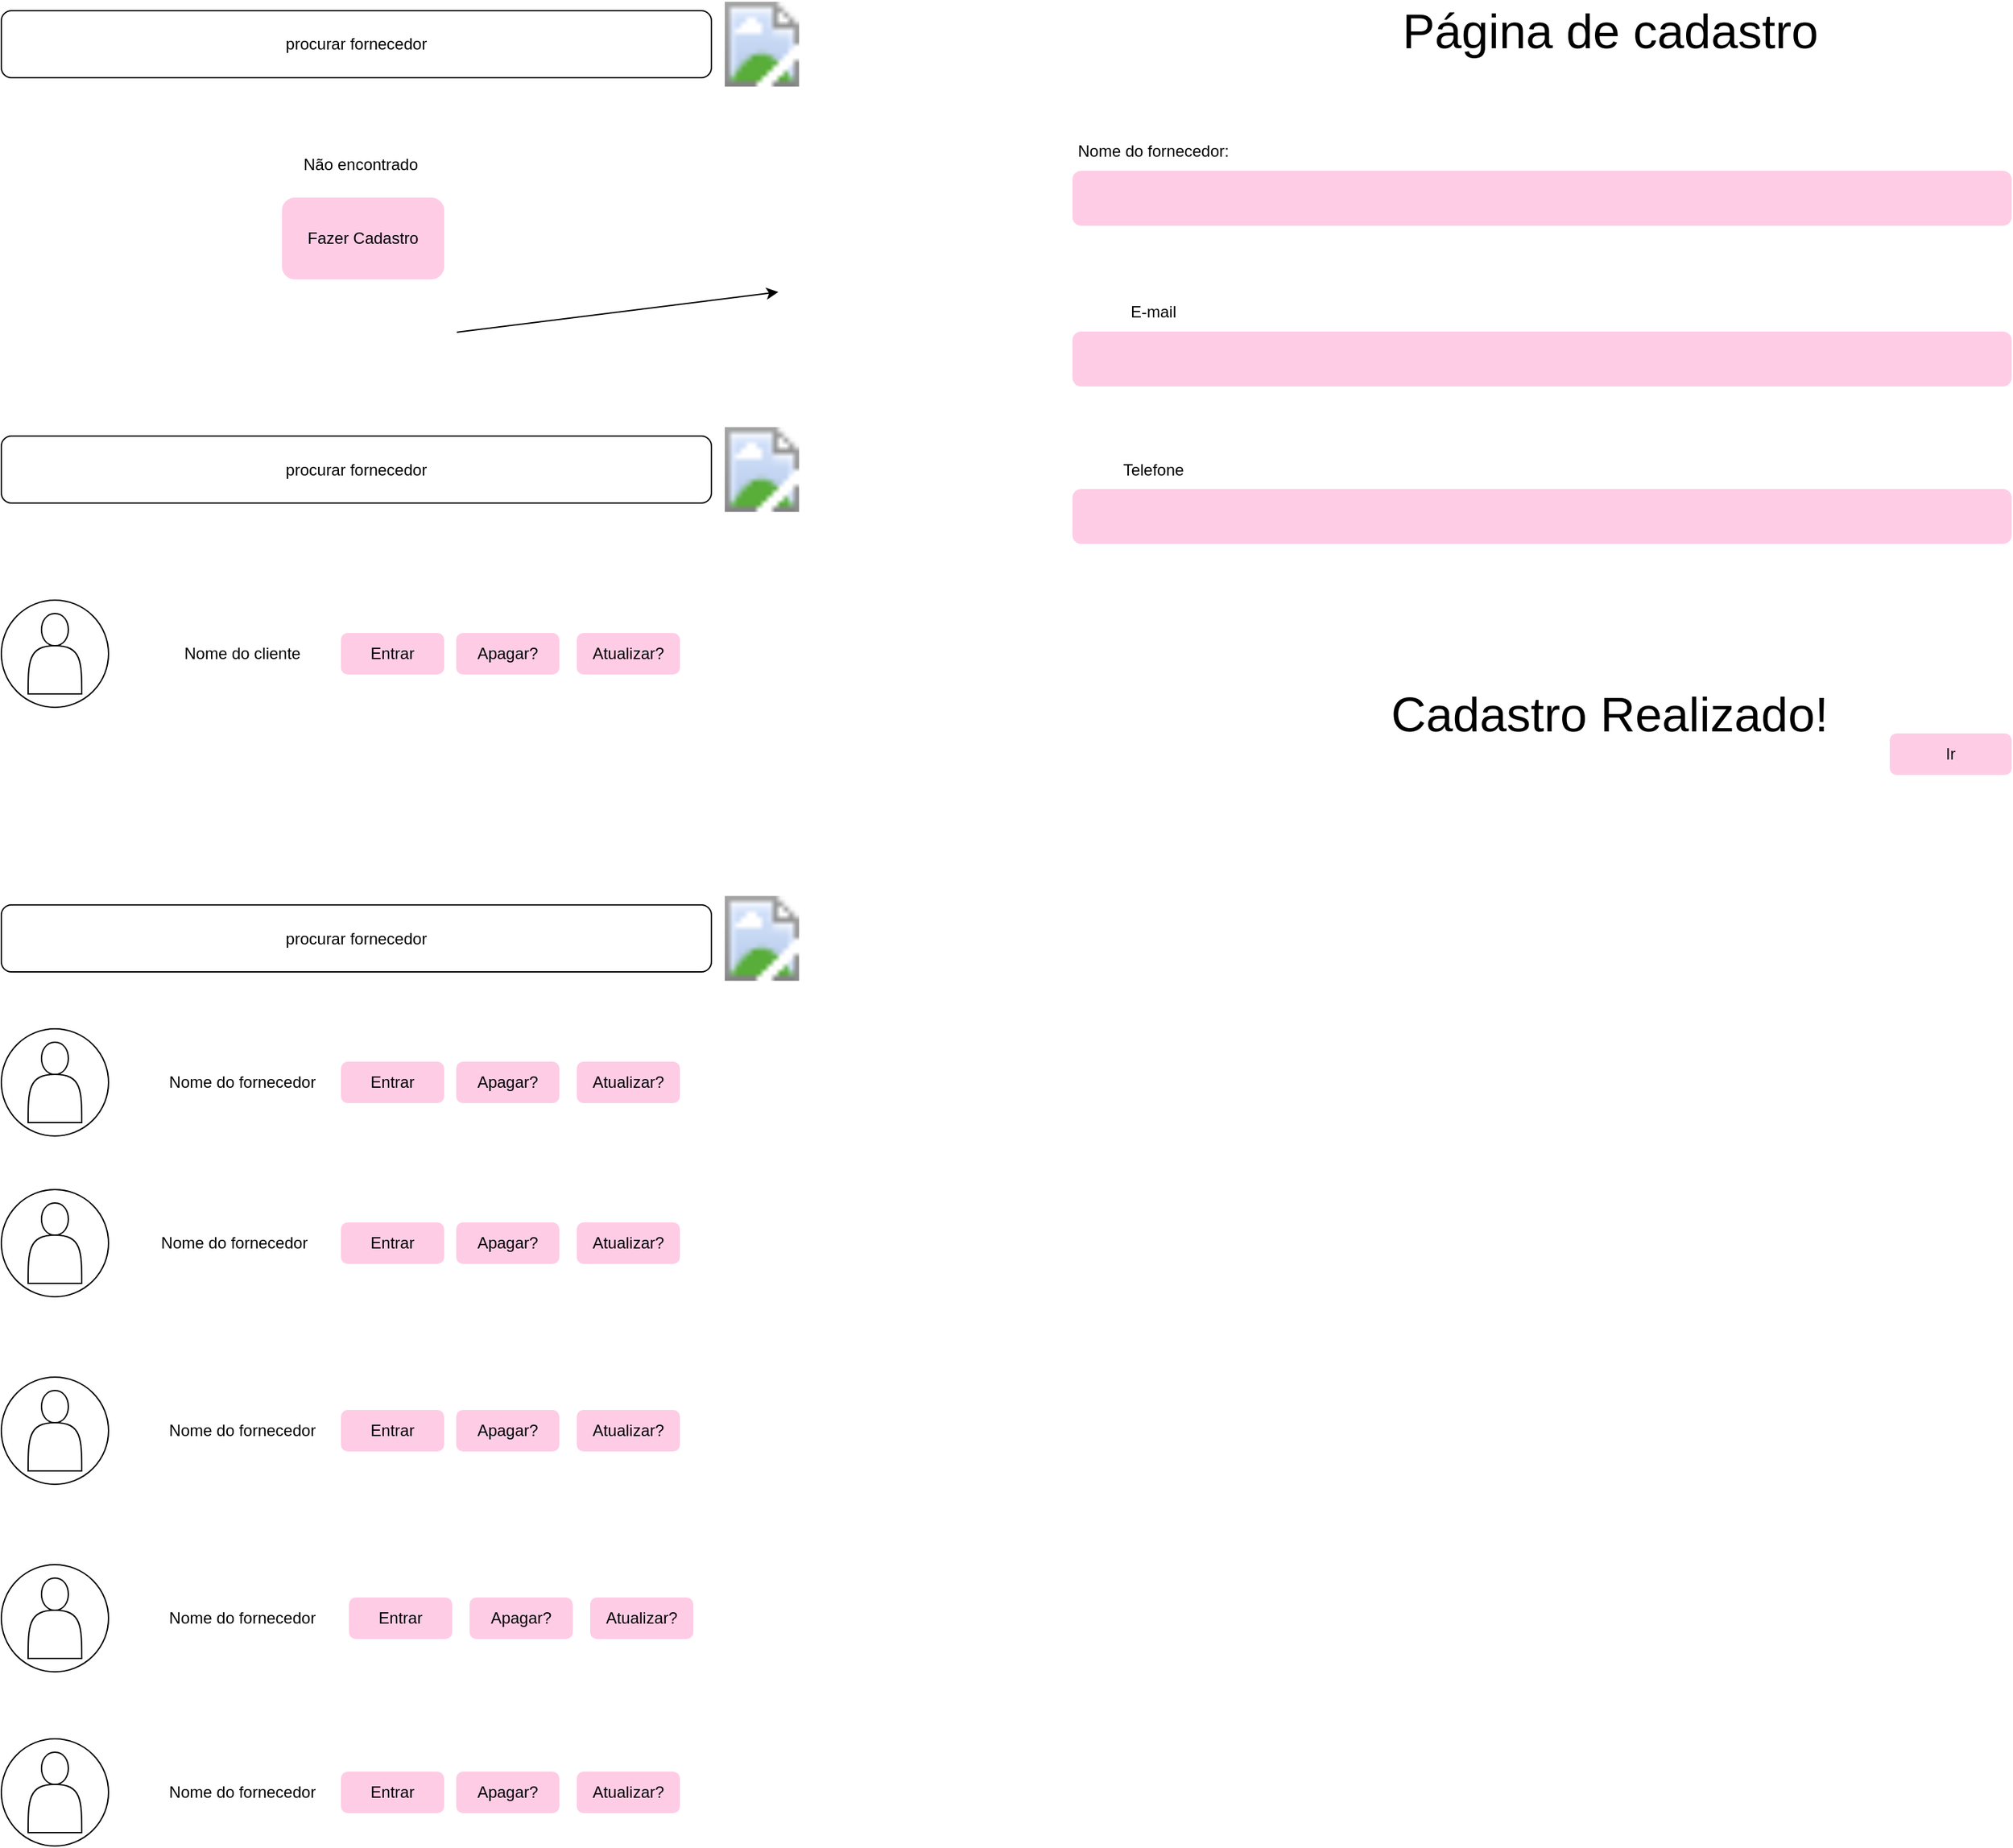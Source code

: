 <mxfile version="24.4.9" type="device">
  <diagram name="Página-1" id="EisiWoPCqKnXIZDw5P2c">
    <mxGraphModel dx="1434" dy="782" grid="1" gridSize="10" guides="1" tooltips="1" connect="1" arrows="1" fold="1" page="1" pageScale="1" pageWidth="827" pageHeight="1169" math="0" shadow="0">
      <root>
        <mxCell id="0" />
        <mxCell id="1" parent="0" />
        <mxCell id="R1zmTp9BRIIyMK4_SmHx-1" value="procurar fornecedor" style="rounded=1;whiteSpace=wrap;html=1;" vertex="1" parent="1">
          <mxGeometry x="40" y="40" width="530" height="50" as="geometry" />
        </mxCell>
        <mxCell id="R1zmTp9BRIIyMK4_SmHx-2" value="" style="shape=image;html=1;verticalLabelPosition=bottom;verticalAlign=top;imageAspect=1;aspect=fixed;image=https://images.vexels.com/media/users/3/204845/isolated/lists/31084e04c65187ba8d1ecb9880f5d29f-design-de-icone-de-traco-de-lupa.png;" vertex="1" parent="1">
          <mxGeometry x="580" y="32.5" width="55.41" height="65" as="geometry" />
        </mxCell>
        <mxCell id="R1zmTp9BRIIyMK4_SmHx-3" value="Não encontrado&amp;nbsp;" style="text;html=1;align=center;verticalAlign=middle;whiteSpace=wrap;rounded=0;" vertex="1" parent="1">
          <mxGeometry x="200" y="140" width="220" height="30" as="geometry" />
        </mxCell>
        <mxCell id="R1zmTp9BRIIyMK4_SmHx-4" value="Fazer Cadastro" style="rounded=1;whiteSpace=wrap;html=1;fillColor=#FFCCE6;strokeColor=#FFCCE6;" vertex="1" parent="1">
          <mxGeometry x="250" y="180" width="120" height="60" as="geometry" />
        </mxCell>
        <mxCell id="R1zmTp9BRIIyMK4_SmHx-5" value="procurar fornecedor" style="rounded=1;whiteSpace=wrap;html=1;" vertex="1" parent="1">
          <mxGeometry x="40" y="357.5" width="530" height="50" as="geometry" />
        </mxCell>
        <mxCell id="R1zmTp9BRIIyMK4_SmHx-6" value="" style="shape=image;html=1;verticalLabelPosition=bottom;verticalAlign=top;imageAspect=1;aspect=fixed;image=https://images.vexels.com/media/users/3/204845/isolated/lists/31084e04c65187ba8d1ecb9880f5d29f-design-de-icone-de-traco-de-lupa.png;" vertex="1" parent="1">
          <mxGeometry x="580" y="350" width="55.41" height="65" as="geometry" />
        </mxCell>
        <mxCell id="R1zmTp9BRIIyMK4_SmHx-7" value="" style="ellipse;whiteSpace=wrap;html=1;aspect=fixed;" vertex="1" parent="1">
          <mxGeometry x="40" y="480" width="80" height="80" as="geometry" />
        </mxCell>
        <mxCell id="R1zmTp9BRIIyMK4_SmHx-8" value="Nome do cliente" style="text;html=1;align=center;verticalAlign=middle;whiteSpace=wrap;rounded=0;" vertex="1" parent="1">
          <mxGeometry x="140" y="505" width="160" height="30" as="geometry" />
        </mxCell>
        <mxCell id="R1zmTp9BRIIyMK4_SmHx-9" value="" style="shape=actor;whiteSpace=wrap;html=1;" vertex="1" parent="1">
          <mxGeometry x="60" y="490" width="40" height="60" as="geometry" />
        </mxCell>
        <mxCell id="R1zmTp9BRIIyMK4_SmHx-10" value="Atualizar?" style="rounded=1;whiteSpace=wrap;html=1;fillColor=#FFCCE6;strokeColor=#FFCCE6;" vertex="1" parent="1">
          <mxGeometry x="470" y="505" width="76" height="30" as="geometry" />
        </mxCell>
        <mxCell id="R1zmTp9BRIIyMK4_SmHx-11" value="Apagar?" style="rounded=1;whiteSpace=wrap;html=1;fillColor=#FFCCE6;strokeColor=#FFCCE6;" vertex="1" parent="1">
          <mxGeometry x="380" y="505" width="76" height="30" as="geometry" />
        </mxCell>
        <mxCell id="R1zmTp9BRIIyMK4_SmHx-12" value="Entrar" style="rounded=1;whiteSpace=wrap;html=1;fillColor=#FFCCE6;strokeColor=#FFCCE6;" vertex="1" parent="1">
          <mxGeometry x="294" y="505" width="76" height="30" as="geometry" />
        </mxCell>
        <mxCell id="R1zmTp9BRIIyMK4_SmHx-13" value="procurar fornecedor" style="rounded=1;whiteSpace=wrap;html=1;" vertex="1" parent="1">
          <mxGeometry x="40" y="707.5" width="530" height="50" as="geometry" />
        </mxCell>
        <mxCell id="R1zmTp9BRIIyMK4_SmHx-14" value="" style="shape=image;html=1;verticalLabelPosition=bottom;verticalAlign=top;imageAspect=1;aspect=fixed;image=https://images.vexels.com/media/users/3/204845/isolated/lists/31084e04c65187ba8d1ecb9880f5d29f-design-de-icone-de-traco-de-lupa.png;" vertex="1" parent="1">
          <mxGeometry x="580" y="700" width="55.41" height="65" as="geometry" />
        </mxCell>
        <mxCell id="R1zmTp9BRIIyMK4_SmHx-15" value="" style="ellipse;whiteSpace=wrap;html=1;aspect=fixed;" vertex="1" parent="1">
          <mxGeometry x="40" y="800" width="80" height="80" as="geometry" />
        </mxCell>
        <mxCell id="R1zmTp9BRIIyMK4_SmHx-16" value="Nome do fornecedor" style="text;html=1;align=center;verticalAlign=middle;whiteSpace=wrap;rounded=0;" vertex="1" parent="1">
          <mxGeometry x="140" y="825" width="160" height="30" as="geometry" />
        </mxCell>
        <mxCell id="R1zmTp9BRIIyMK4_SmHx-17" value="" style="shape=actor;whiteSpace=wrap;html=1;" vertex="1" parent="1">
          <mxGeometry x="60" y="810" width="40" height="60" as="geometry" />
        </mxCell>
        <mxCell id="R1zmTp9BRIIyMK4_SmHx-18" value="Atualizar?" style="rounded=1;whiteSpace=wrap;html=1;fillColor=#FFCCE6;strokeColor=#FFCCE6;" vertex="1" parent="1">
          <mxGeometry x="470" y="825" width="76" height="30" as="geometry" />
        </mxCell>
        <mxCell id="R1zmTp9BRIIyMK4_SmHx-19" value="Apagar?" style="rounded=1;whiteSpace=wrap;html=1;fillColor=#FFCCE6;strokeColor=#FFCCE6;" vertex="1" parent="1">
          <mxGeometry x="380" y="825" width="76" height="30" as="geometry" />
        </mxCell>
        <mxCell id="R1zmTp9BRIIyMK4_SmHx-20" value="Entrar" style="rounded=1;whiteSpace=wrap;html=1;fillColor=#FFCCE6;strokeColor=#FFCCE6;" vertex="1" parent="1">
          <mxGeometry x="294" y="825" width="76" height="30" as="geometry" />
        </mxCell>
        <mxCell id="R1zmTp9BRIIyMK4_SmHx-21" value="" style="ellipse;whiteSpace=wrap;html=1;aspect=fixed;" vertex="1" parent="1">
          <mxGeometry x="40" y="920" width="80" height="80" as="geometry" />
        </mxCell>
        <mxCell id="R1zmTp9BRIIyMK4_SmHx-23" value="" style="shape=actor;whiteSpace=wrap;html=1;" vertex="1" parent="1">
          <mxGeometry x="60" y="930" width="40" height="60" as="geometry" />
        </mxCell>
        <mxCell id="R1zmTp9BRIIyMK4_SmHx-24" value="Atualizar?" style="rounded=1;whiteSpace=wrap;html=1;fillColor=#FFCCE6;strokeColor=#FFCCE6;" vertex="1" parent="1">
          <mxGeometry x="470" y="945" width="76" height="30" as="geometry" />
        </mxCell>
        <mxCell id="R1zmTp9BRIIyMK4_SmHx-25" value="Apagar?" style="rounded=1;whiteSpace=wrap;html=1;fillColor=#FFCCE6;strokeColor=#FFCCE6;" vertex="1" parent="1">
          <mxGeometry x="380" y="945" width="76" height="30" as="geometry" />
        </mxCell>
        <mxCell id="R1zmTp9BRIIyMK4_SmHx-26" value="Entrar" style="rounded=1;whiteSpace=wrap;html=1;fillColor=#FFCCE6;strokeColor=#FFCCE6;" vertex="1" parent="1">
          <mxGeometry x="294" y="945" width="76" height="30" as="geometry" />
        </mxCell>
        <mxCell id="R1zmTp9BRIIyMK4_SmHx-27" value="" style="ellipse;whiteSpace=wrap;html=1;aspect=fixed;" vertex="1" parent="1">
          <mxGeometry x="40" y="1060" width="80" height="80" as="geometry" />
        </mxCell>
        <mxCell id="R1zmTp9BRIIyMK4_SmHx-29" value="" style="shape=actor;whiteSpace=wrap;html=1;" vertex="1" parent="1">
          <mxGeometry x="60" y="1070" width="40" height="60" as="geometry" />
        </mxCell>
        <mxCell id="R1zmTp9BRIIyMK4_SmHx-30" value="Atualizar?" style="rounded=1;whiteSpace=wrap;html=1;fillColor=#FFCCE6;strokeColor=#FFCCE6;" vertex="1" parent="1">
          <mxGeometry x="470" y="1085" width="76" height="30" as="geometry" />
        </mxCell>
        <mxCell id="R1zmTp9BRIIyMK4_SmHx-31" value="Apagar?" style="rounded=1;whiteSpace=wrap;html=1;fillColor=#FFCCE6;strokeColor=#FFCCE6;" vertex="1" parent="1">
          <mxGeometry x="380" y="1085" width="76" height="30" as="geometry" />
        </mxCell>
        <mxCell id="R1zmTp9BRIIyMK4_SmHx-32" value="Entrar" style="rounded=1;whiteSpace=wrap;html=1;fillColor=#FFCCE6;strokeColor=#FFCCE6;" vertex="1" parent="1">
          <mxGeometry x="294" y="1085" width="76" height="30" as="geometry" />
        </mxCell>
        <mxCell id="R1zmTp9BRIIyMK4_SmHx-33" value="" style="ellipse;whiteSpace=wrap;html=1;aspect=fixed;fontStyle=1" vertex="1" parent="1">
          <mxGeometry x="40" y="1200" width="80" height="80" as="geometry" />
        </mxCell>
        <mxCell id="R1zmTp9BRIIyMK4_SmHx-35" value="" style="shape=actor;whiteSpace=wrap;html=1;fontStyle=1" vertex="1" parent="1">
          <mxGeometry x="60" y="1210" width="40" height="60" as="geometry" />
        </mxCell>
        <mxCell id="R1zmTp9BRIIyMK4_SmHx-39" value="" style="ellipse;whiteSpace=wrap;html=1;aspect=fixed;" vertex="1" parent="1">
          <mxGeometry x="40" y="1330" width="80" height="80" as="geometry" />
        </mxCell>
        <mxCell id="R1zmTp9BRIIyMK4_SmHx-41" value="" style="shape=actor;whiteSpace=wrap;html=1;" vertex="1" parent="1">
          <mxGeometry x="60" y="1340" width="40" height="60" as="geometry" />
        </mxCell>
        <mxCell id="R1zmTp9BRIIyMK4_SmHx-42" value="Atualizar?" style="rounded=1;whiteSpace=wrap;html=1;fillColor=#FFCCE6;strokeColor=#FFCCE6;" vertex="1" parent="1">
          <mxGeometry x="470" y="1355" width="76" height="30" as="geometry" />
        </mxCell>
        <mxCell id="R1zmTp9BRIIyMK4_SmHx-43" value="Apagar?" style="rounded=1;whiteSpace=wrap;html=1;fillColor=#FFCCE6;strokeColor=#FFCCE6;" vertex="1" parent="1">
          <mxGeometry x="380" y="1355" width="76" height="30" as="geometry" />
        </mxCell>
        <mxCell id="R1zmTp9BRIIyMK4_SmHx-44" value="Entrar" style="rounded=1;whiteSpace=wrap;html=1;fillColor=#FFCCE6;strokeColor=#FFCCE6;" vertex="1" parent="1">
          <mxGeometry x="294" y="1355" width="76" height="30" as="geometry" />
        </mxCell>
        <mxCell id="R1zmTp9BRIIyMK4_SmHx-45" value="" style="endArrow=classic;html=1;rounded=0;" edge="1" parent="1">
          <mxGeometry width="50" height="50" relative="1" as="geometry">
            <mxPoint x="380" y="280" as="sourcePoint" />
            <mxPoint x="620" y="250" as="targetPoint" />
          </mxGeometry>
        </mxCell>
        <mxCell id="R1zmTp9BRIIyMK4_SmHx-46" value="&lt;font style=&quot;font-size: 36px;&quot;&gt;Página de cadastro&lt;/font&gt;" style="text;html=1;align=center;verticalAlign=middle;whiteSpace=wrap;rounded=0;" vertex="1" parent="1">
          <mxGeometry x="1066" y="40" width="350" height="30" as="geometry" />
        </mxCell>
        <mxCell id="R1zmTp9BRIIyMK4_SmHx-47" value="Nome do fornecedor:" style="text;html=1;align=center;verticalAlign=middle;whiteSpace=wrap;rounded=0;" vertex="1" parent="1">
          <mxGeometry x="840" y="130" width="120" height="30" as="geometry" />
        </mxCell>
        <mxCell id="R1zmTp9BRIIyMK4_SmHx-48" value="" style="rounded=1;whiteSpace=wrap;html=1;fillColor=#FFCCE6;strokeColor=#FFCCE6;" vertex="1" parent="1">
          <mxGeometry x="840" y="160" width="700" height="40" as="geometry" />
        </mxCell>
        <mxCell id="R1zmTp9BRIIyMK4_SmHx-49" value="E-mail" style="text;html=1;align=center;verticalAlign=middle;whiteSpace=wrap;rounded=0;" vertex="1" parent="1">
          <mxGeometry x="840" y="250" width="120" height="30" as="geometry" />
        </mxCell>
        <mxCell id="R1zmTp9BRIIyMK4_SmHx-50" value="" style="rounded=1;whiteSpace=wrap;html=1;fillColor=#FFCCE6;strokeColor=#FFCCE6;" vertex="1" parent="1">
          <mxGeometry x="840" y="280" width="700" height="40" as="geometry" />
        </mxCell>
        <mxCell id="R1zmTp9BRIIyMK4_SmHx-51" value="Telefone" style="text;html=1;align=center;verticalAlign=middle;whiteSpace=wrap;rounded=0;" vertex="1" parent="1">
          <mxGeometry x="840" y="367.5" width="120" height="30" as="geometry" />
        </mxCell>
        <mxCell id="R1zmTp9BRIIyMK4_SmHx-52" value="" style="rounded=1;whiteSpace=wrap;html=1;fillColor=#FFCCE6;strokeColor=#FFCCE6;" vertex="1" parent="1">
          <mxGeometry x="840" y="397.5" width="700" height="40" as="geometry" />
        </mxCell>
        <mxCell id="R1zmTp9BRIIyMK4_SmHx-55" value="Ir" style="rounded=1;whiteSpace=wrap;html=1;fillColor=#FFCCE6;strokeColor=#FFCCE6;" vertex="1" parent="1">
          <mxGeometry x="1450" y="580" width="90" height="30" as="geometry" />
        </mxCell>
        <mxCell id="R1zmTp9BRIIyMK4_SmHx-56" value="&lt;font style=&quot;font-size: 36px;&quot;&gt;Cadastro Realizado!&lt;/font&gt;" style="text;html=1;align=center;verticalAlign=middle;whiteSpace=wrap;rounded=0;" vertex="1" parent="1">
          <mxGeometry x="1036" y="550" width="409" height="30" as="geometry" />
        </mxCell>
        <mxCell id="R1zmTp9BRIIyMK4_SmHx-113" value="Nome do fornecedor" style="text;html=1;align=center;verticalAlign=middle;whiteSpace=wrap;rounded=0;" vertex="1" parent="1">
          <mxGeometry x="134" y="945" width="160" height="30" as="geometry" />
        </mxCell>
        <mxCell id="R1zmTp9BRIIyMK4_SmHx-114" value="Nome do fornecedor" style="text;html=1;align=center;verticalAlign=middle;whiteSpace=wrap;rounded=0;" vertex="1" parent="1">
          <mxGeometry x="140" y="1085" width="160" height="30" as="geometry" />
        </mxCell>
        <mxCell id="R1zmTp9BRIIyMK4_SmHx-115" value="Nome do fornecedor" style="text;html=1;align=center;verticalAlign=middle;whiteSpace=wrap;rounded=0;" vertex="1" parent="1">
          <mxGeometry x="140" y="1225" width="160" height="30" as="geometry" />
        </mxCell>
        <mxCell id="R1zmTp9BRIIyMK4_SmHx-116" value="Nome do fornecedor" style="text;html=1;align=center;verticalAlign=middle;whiteSpace=wrap;rounded=0;" vertex="1" parent="1">
          <mxGeometry x="140" y="1355" width="160" height="30" as="geometry" />
        </mxCell>
        <mxCell id="R1zmTp9BRIIyMK4_SmHx-117" value="Apagar?" style="rounded=1;whiteSpace=wrap;html=1;fillColor=#FFCCE6;strokeColor=#FFCCE6;" vertex="1" parent="1">
          <mxGeometry x="390" y="1225" width="76" height="30" as="geometry" />
        </mxCell>
        <mxCell id="R1zmTp9BRIIyMK4_SmHx-118" value="Atualizar?" style="rounded=1;whiteSpace=wrap;html=1;fillColor=#FFCCE6;strokeColor=#FFCCE6;" vertex="1" parent="1">
          <mxGeometry x="480" y="1225" width="76" height="30" as="geometry" />
        </mxCell>
        <mxCell id="R1zmTp9BRIIyMK4_SmHx-119" value="Entrar" style="rounded=1;whiteSpace=wrap;html=1;fillColor=#FFCCE6;strokeColor=#FFCCE6;" vertex="1" parent="1">
          <mxGeometry x="300" y="1225" width="76" height="30" as="geometry" />
        </mxCell>
      </root>
    </mxGraphModel>
  </diagram>
</mxfile>
